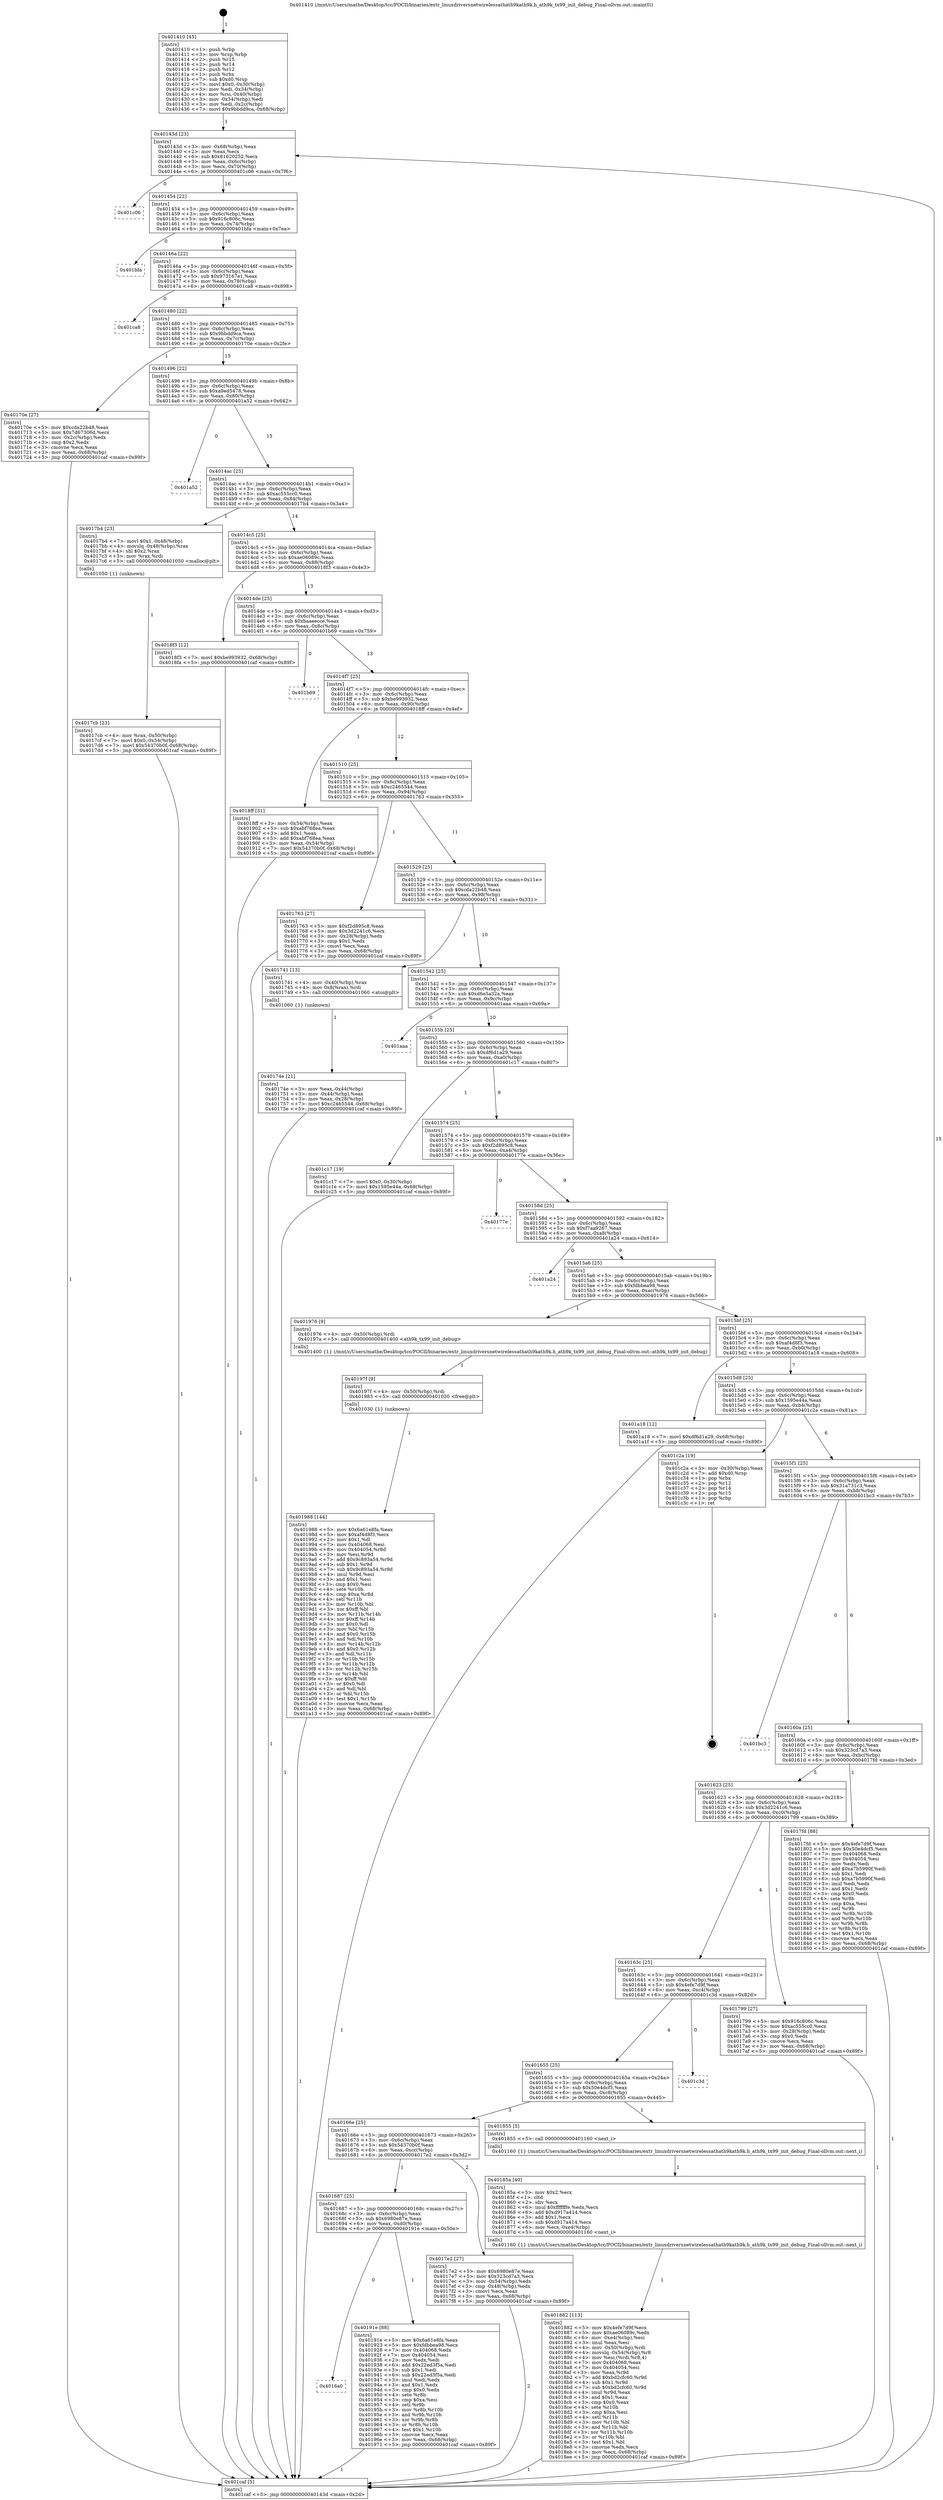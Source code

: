 digraph "0x401410" {
  label = "0x401410 (/mnt/c/Users/mathe/Desktop/tcc/POCII/binaries/extr_linuxdriversnetwirelessathath9kath9k.h_ath9k_tx99_init_debug_Final-ollvm.out::main(0))"
  labelloc = "t"
  node[shape=record]

  Entry [label="",width=0.3,height=0.3,shape=circle,fillcolor=black,style=filled]
  "0x40143d" [label="{
     0x40143d [23]\l
     | [instrs]\l
     &nbsp;&nbsp;0x40143d \<+3\>: mov -0x68(%rbp),%eax\l
     &nbsp;&nbsp;0x401440 \<+2\>: mov %eax,%ecx\l
     &nbsp;&nbsp;0x401442 \<+6\>: sub $0x81620252,%ecx\l
     &nbsp;&nbsp;0x401448 \<+3\>: mov %eax,-0x6c(%rbp)\l
     &nbsp;&nbsp;0x40144b \<+3\>: mov %ecx,-0x70(%rbp)\l
     &nbsp;&nbsp;0x40144e \<+6\>: je 0000000000401c06 \<main+0x7f6\>\l
  }"]
  "0x401c06" [label="{
     0x401c06\l
  }", style=dashed]
  "0x401454" [label="{
     0x401454 [22]\l
     | [instrs]\l
     &nbsp;&nbsp;0x401454 \<+5\>: jmp 0000000000401459 \<main+0x49\>\l
     &nbsp;&nbsp;0x401459 \<+3\>: mov -0x6c(%rbp),%eax\l
     &nbsp;&nbsp;0x40145c \<+5\>: sub $0x916c806c,%eax\l
     &nbsp;&nbsp;0x401461 \<+3\>: mov %eax,-0x74(%rbp)\l
     &nbsp;&nbsp;0x401464 \<+6\>: je 0000000000401bfa \<main+0x7ea\>\l
  }"]
  Exit [label="",width=0.3,height=0.3,shape=circle,fillcolor=black,style=filled,peripheries=2]
  "0x401bfa" [label="{
     0x401bfa\l
  }", style=dashed]
  "0x40146a" [label="{
     0x40146a [22]\l
     | [instrs]\l
     &nbsp;&nbsp;0x40146a \<+5\>: jmp 000000000040146f \<main+0x5f\>\l
     &nbsp;&nbsp;0x40146f \<+3\>: mov -0x6c(%rbp),%eax\l
     &nbsp;&nbsp;0x401472 \<+5\>: sub $0x973167e1,%eax\l
     &nbsp;&nbsp;0x401477 \<+3\>: mov %eax,-0x78(%rbp)\l
     &nbsp;&nbsp;0x40147a \<+6\>: je 0000000000401ca8 \<main+0x898\>\l
  }"]
  "0x401988" [label="{
     0x401988 [144]\l
     | [instrs]\l
     &nbsp;&nbsp;0x401988 \<+5\>: mov $0x6a61e8fa,%eax\l
     &nbsp;&nbsp;0x40198d \<+5\>: mov $0xaf4d8f3,%ecx\l
     &nbsp;&nbsp;0x401992 \<+2\>: mov $0x1,%dl\l
     &nbsp;&nbsp;0x401994 \<+7\>: mov 0x404068,%esi\l
     &nbsp;&nbsp;0x40199b \<+8\>: mov 0x404054,%r8d\l
     &nbsp;&nbsp;0x4019a3 \<+3\>: mov %esi,%r9d\l
     &nbsp;&nbsp;0x4019a6 \<+7\>: add $0x9c893a54,%r9d\l
     &nbsp;&nbsp;0x4019ad \<+4\>: sub $0x1,%r9d\l
     &nbsp;&nbsp;0x4019b1 \<+7\>: sub $0x9c893a54,%r9d\l
     &nbsp;&nbsp;0x4019b8 \<+4\>: imul %r9d,%esi\l
     &nbsp;&nbsp;0x4019bc \<+3\>: and $0x1,%esi\l
     &nbsp;&nbsp;0x4019bf \<+3\>: cmp $0x0,%esi\l
     &nbsp;&nbsp;0x4019c2 \<+4\>: sete %r10b\l
     &nbsp;&nbsp;0x4019c6 \<+4\>: cmp $0xa,%r8d\l
     &nbsp;&nbsp;0x4019ca \<+4\>: setl %r11b\l
     &nbsp;&nbsp;0x4019ce \<+3\>: mov %r10b,%bl\l
     &nbsp;&nbsp;0x4019d1 \<+3\>: xor $0xff,%bl\l
     &nbsp;&nbsp;0x4019d4 \<+3\>: mov %r11b,%r14b\l
     &nbsp;&nbsp;0x4019d7 \<+4\>: xor $0xff,%r14b\l
     &nbsp;&nbsp;0x4019db \<+3\>: xor $0x0,%dl\l
     &nbsp;&nbsp;0x4019de \<+3\>: mov %bl,%r15b\l
     &nbsp;&nbsp;0x4019e1 \<+4\>: and $0x0,%r15b\l
     &nbsp;&nbsp;0x4019e5 \<+3\>: and %dl,%r10b\l
     &nbsp;&nbsp;0x4019e8 \<+3\>: mov %r14b,%r12b\l
     &nbsp;&nbsp;0x4019eb \<+4\>: and $0x0,%r12b\l
     &nbsp;&nbsp;0x4019ef \<+3\>: and %dl,%r11b\l
     &nbsp;&nbsp;0x4019f2 \<+3\>: or %r10b,%r15b\l
     &nbsp;&nbsp;0x4019f5 \<+3\>: or %r11b,%r12b\l
     &nbsp;&nbsp;0x4019f8 \<+3\>: xor %r12b,%r15b\l
     &nbsp;&nbsp;0x4019fb \<+3\>: or %r14b,%bl\l
     &nbsp;&nbsp;0x4019fe \<+3\>: xor $0xff,%bl\l
     &nbsp;&nbsp;0x401a01 \<+3\>: or $0x0,%dl\l
     &nbsp;&nbsp;0x401a04 \<+2\>: and %dl,%bl\l
     &nbsp;&nbsp;0x401a06 \<+3\>: or %bl,%r15b\l
     &nbsp;&nbsp;0x401a09 \<+4\>: test $0x1,%r15b\l
     &nbsp;&nbsp;0x401a0d \<+3\>: cmovne %ecx,%eax\l
     &nbsp;&nbsp;0x401a10 \<+3\>: mov %eax,-0x68(%rbp)\l
     &nbsp;&nbsp;0x401a13 \<+5\>: jmp 0000000000401caf \<main+0x89f\>\l
  }"]
  "0x401ca8" [label="{
     0x401ca8\l
  }", style=dashed]
  "0x401480" [label="{
     0x401480 [22]\l
     | [instrs]\l
     &nbsp;&nbsp;0x401480 \<+5\>: jmp 0000000000401485 \<main+0x75\>\l
     &nbsp;&nbsp;0x401485 \<+3\>: mov -0x6c(%rbp),%eax\l
     &nbsp;&nbsp;0x401488 \<+5\>: sub $0x9bbdd9ca,%eax\l
     &nbsp;&nbsp;0x40148d \<+3\>: mov %eax,-0x7c(%rbp)\l
     &nbsp;&nbsp;0x401490 \<+6\>: je 000000000040170e \<main+0x2fe\>\l
  }"]
  "0x40197f" [label="{
     0x40197f [9]\l
     | [instrs]\l
     &nbsp;&nbsp;0x40197f \<+4\>: mov -0x50(%rbp),%rdi\l
     &nbsp;&nbsp;0x401983 \<+5\>: call 0000000000401030 \<free@plt\>\l
     | [calls]\l
     &nbsp;&nbsp;0x401030 \{1\} (unknown)\l
  }"]
  "0x40170e" [label="{
     0x40170e [27]\l
     | [instrs]\l
     &nbsp;&nbsp;0x40170e \<+5\>: mov $0xcda22b48,%eax\l
     &nbsp;&nbsp;0x401713 \<+5\>: mov $0x7d67306d,%ecx\l
     &nbsp;&nbsp;0x401718 \<+3\>: mov -0x2c(%rbp),%edx\l
     &nbsp;&nbsp;0x40171b \<+3\>: cmp $0x2,%edx\l
     &nbsp;&nbsp;0x40171e \<+3\>: cmovne %ecx,%eax\l
     &nbsp;&nbsp;0x401721 \<+3\>: mov %eax,-0x68(%rbp)\l
     &nbsp;&nbsp;0x401724 \<+5\>: jmp 0000000000401caf \<main+0x89f\>\l
  }"]
  "0x401496" [label="{
     0x401496 [22]\l
     | [instrs]\l
     &nbsp;&nbsp;0x401496 \<+5\>: jmp 000000000040149b \<main+0x8b\>\l
     &nbsp;&nbsp;0x40149b \<+3\>: mov -0x6c(%rbp),%eax\l
     &nbsp;&nbsp;0x40149e \<+5\>: sub $0xa9ed5478,%eax\l
     &nbsp;&nbsp;0x4014a3 \<+3\>: mov %eax,-0x80(%rbp)\l
     &nbsp;&nbsp;0x4014a6 \<+6\>: je 0000000000401a52 \<main+0x642\>\l
  }"]
  "0x401caf" [label="{
     0x401caf [5]\l
     | [instrs]\l
     &nbsp;&nbsp;0x401caf \<+5\>: jmp 000000000040143d \<main+0x2d\>\l
  }"]
  "0x401410" [label="{
     0x401410 [45]\l
     | [instrs]\l
     &nbsp;&nbsp;0x401410 \<+1\>: push %rbp\l
     &nbsp;&nbsp;0x401411 \<+3\>: mov %rsp,%rbp\l
     &nbsp;&nbsp;0x401414 \<+2\>: push %r15\l
     &nbsp;&nbsp;0x401416 \<+2\>: push %r14\l
     &nbsp;&nbsp;0x401418 \<+2\>: push %r12\l
     &nbsp;&nbsp;0x40141a \<+1\>: push %rbx\l
     &nbsp;&nbsp;0x40141b \<+7\>: sub $0xd0,%rsp\l
     &nbsp;&nbsp;0x401422 \<+7\>: movl $0x0,-0x30(%rbp)\l
     &nbsp;&nbsp;0x401429 \<+3\>: mov %edi,-0x34(%rbp)\l
     &nbsp;&nbsp;0x40142c \<+4\>: mov %rsi,-0x40(%rbp)\l
     &nbsp;&nbsp;0x401430 \<+3\>: mov -0x34(%rbp),%edi\l
     &nbsp;&nbsp;0x401433 \<+3\>: mov %edi,-0x2c(%rbp)\l
     &nbsp;&nbsp;0x401436 \<+7\>: movl $0x9bbdd9ca,-0x68(%rbp)\l
  }"]
  "0x4016a0" [label="{
     0x4016a0\l
  }", style=dashed]
  "0x401a52" [label="{
     0x401a52\l
  }", style=dashed]
  "0x4014ac" [label="{
     0x4014ac [25]\l
     | [instrs]\l
     &nbsp;&nbsp;0x4014ac \<+5\>: jmp 00000000004014b1 \<main+0xa1\>\l
     &nbsp;&nbsp;0x4014b1 \<+3\>: mov -0x6c(%rbp),%eax\l
     &nbsp;&nbsp;0x4014b4 \<+5\>: sub $0xac555cc0,%eax\l
     &nbsp;&nbsp;0x4014b9 \<+6\>: mov %eax,-0x84(%rbp)\l
     &nbsp;&nbsp;0x4014bf \<+6\>: je 00000000004017b4 \<main+0x3a4\>\l
  }"]
  "0x40191e" [label="{
     0x40191e [88]\l
     | [instrs]\l
     &nbsp;&nbsp;0x40191e \<+5\>: mov $0x6a61e8fa,%eax\l
     &nbsp;&nbsp;0x401923 \<+5\>: mov $0xfdbbea98,%ecx\l
     &nbsp;&nbsp;0x401928 \<+7\>: mov 0x404068,%edx\l
     &nbsp;&nbsp;0x40192f \<+7\>: mov 0x404054,%esi\l
     &nbsp;&nbsp;0x401936 \<+2\>: mov %edx,%edi\l
     &nbsp;&nbsp;0x401938 \<+6\>: add $0x22ed3f5a,%edi\l
     &nbsp;&nbsp;0x40193e \<+3\>: sub $0x1,%edi\l
     &nbsp;&nbsp;0x401941 \<+6\>: sub $0x22ed3f5a,%edi\l
     &nbsp;&nbsp;0x401947 \<+3\>: imul %edi,%edx\l
     &nbsp;&nbsp;0x40194a \<+3\>: and $0x1,%edx\l
     &nbsp;&nbsp;0x40194d \<+3\>: cmp $0x0,%edx\l
     &nbsp;&nbsp;0x401950 \<+4\>: sete %r8b\l
     &nbsp;&nbsp;0x401954 \<+3\>: cmp $0xa,%esi\l
     &nbsp;&nbsp;0x401957 \<+4\>: setl %r9b\l
     &nbsp;&nbsp;0x40195b \<+3\>: mov %r8b,%r10b\l
     &nbsp;&nbsp;0x40195e \<+3\>: and %r9b,%r10b\l
     &nbsp;&nbsp;0x401961 \<+3\>: xor %r9b,%r8b\l
     &nbsp;&nbsp;0x401964 \<+3\>: or %r8b,%r10b\l
     &nbsp;&nbsp;0x401967 \<+4\>: test $0x1,%r10b\l
     &nbsp;&nbsp;0x40196b \<+3\>: cmovne %ecx,%eax\l
     &nbsp;&nbsp;0x40196e \<+3\>: mov %eax,-0x68(%rbp)\l
     &nbsp;&nbsp;0x401971 \<+5\>: jmp 0000000000401caf \<main+0x89f\>\l
  }"]
  "0x4017b4" [label="{
     0x4017b4 [23]\l
     | [instrs]\l
     &nbsp;&nbsp;0x4017b4 \<+7\>: movl $0x1,-0x48(%rbp)\l
     &nbsp;&nbsp;0x4017bb \<+4\>: movslq -0x48(%rbp),%rax\l
     &nbsp;&nbsp;0x4017bf \<+4\>: shl $0x2,%rax\l
     &nbsp;&nbsp;0x4017c3 \<+3\>: mov %rax,%rdi\l
     &nbsp;&nbsp;0x4017c6 \<+5\>: call 0000000000401050 \<malloc@plt\>\l
     | [calls]\l
     &nbsp;&nbsp;0x401050 \{1\} (unknown)\l
  }"]
  "0x4014c5" [label="{
     0x4014c5 [25]\l
     | [instrs]\l
     &nbsp;&nbsp;0x4014c5 \<+5\>: jmp 00000000004014ca \<main+0xba\>\l
     &nbsp;&nbsp;0x4014ca \<+3\>: mov -0x6c(%rbp),%eax\l
     &nbsp;&nbsp;0x4014cd \<+5\>: sub $0xae06089c,%eax\l
     &nbsp;&nbsp;0x4014d2 \<+6\>: mov %eax,-0x88(%rbp)\l
     &nbsp;&nbsp;0x4014d8 \<+6\>: je 00000000004018f3 \<main+0x4e3\>\l
  }"]
  "0x401882" [label="{
     0x401882 [113]\l
     | [instrs]\l
     &nbsp;&nbsp;0x401882 \<+5\>: mov $0x4efe7d9f,%ecx\l
     &nbsp;&nbsp;0x401887 \<+5\>: mov $0xae06089c,%edx\l
     &nbsp;&nbsp;0x40188c \<+6\>: mov -0xe4(%rbp),%esi\l
     &nbsp;&nbsp;0x401892 \<+3\>: imul %eax,%esi\l
     &nbsp;&nbsp;0x401895 \<+4\>: mov -0x50(%rbp),%rdi\l
     &nbsp;&nbsp;0x401899 \<+4\>: movslq -0x54(%rbp),%r8\l
     &nbsp;&nbsp;0x40189d \<+4\>: mov %esi,(%rdi,%r8,4)\l
     &nbsp;&nbsp;0x4018a1 \<+7\>: mov 0x404068,%eax\l
     &nbsp;&nbsp;0x4018a8 \<+7\>: mov 0x404054,%esi\l
     &nbsp;&nbsp;0x4018af \<+3\>: mov %eax,%r9d\l
     &nbsp;&nbsp;0x4018b2 \<+7\>: add $0xbd2cfc60,%r9d\l
     &nbsp;&nbsp;0x4018b9 \<+4\>: sub $0x1,%r9d\l
     &nbsp;&nbsp;0x4018bd \<+7\>: sub $0xbd2cfc60,%r9d\l
     &nbsp;&nbsp;0x4018c4 \<+4\>: imul %r9d,%eax\l
     &nbsp;&nbsp;0x4018c8 \<+3\>: and $0x1,%eax\l
     &nbsp;&nbsp;0x4018cb \<+3\>: cmp $0x0,%eax\l
     &nbsp;&nbsp;0x4018ce \<+4\>: sete %r10b\l
     &nbsp;&nbsp;0x4018d2 \<+3\>: cmp $0xa,%esi\l
     &nbsp;&nbsp;0x4018d5 \<+4\>: setl %r11b\l
     &nbsp;&nbsp;0x4018d9 \<+3\>: mov %r10b,%bl\l
     &nbsp;&nbsp;0x4018dc \<+3\>: and %r11b,%bl\l
     &nbsp;&nbsp;0x4018df \<+3\>: xor %r11b,%r10b\l
     &nbsp;&nbsp;0x4018e2 \<+3\>: or %r10b,%bl\l
     &nbsp;&nbsp;0x4018e5 \<+3\>: test $0x1,%bl\l
     &nbsp;&nbsp;0x4018e8 \<+3\>: cmovne %edx,%ecx\l
     &nbsp;&nbsp;0x4018eb \<+3\>: mov %ecx,-0x68(%rbp)\l
     &nbsp;&nbsp;0x4018ee \<+5\>: jmp 0000000000401caf \<main+0x89f\>\l
  }"]
  "0x4018f3" [label="{
     0x4018f3 [12]\l
     | [instrs]\l
     &nbsp;&nbsp;0x4018f3 \<+7\>: movl $0xbe993932,-0x68(%rbp)\l
     &nbsp;&nbsp;0x4018fa \<+5\>: jmp 0000000000401caf \<main+0x89f\>\l
  }"]
  "0x4014de" [label="{
     0x4014de [25]\l
     | [instrs]\l
     &nbsp;&nbsp;0x4014de \<+5\>: jmp 00000000004014e3 \<main+0xd3\>\l
     &nbsp;&nbsp;0x4014e3 \<+3\>: mov -0x6c(%rbp),%eax\l
     &nbsp;&nbsp;0x4014e6 \<+5\>: sub $0xbaaeecce,%eax\l
     &nbsp;&nbsp;0x4014eb \<+6\>: mov %eax,-0x8c(%rbp)\l
     &nbsp;&nbsp;0x4014f1 \<+6\>: je 0000000000401b69 \<main+0x759\>\l
  }"]
  "0x40185a" [label="{
     0x40185a [40]\l
     | [instrs]\l
     &nbsp;&nbsp;0x40185a \<+5\>: mov $0x2,%ecx\l
     &nbsp;&nbsp;0x40185f \<+1\>: cltd\l
     &nbsp;&nbsp;0x401860 \<+2\>: idiv %ecx\l
     &nbsp;&nbsp;0x401862 \<+6\>: imul $0xfffffffe,%edx,%ecx\l
     &nbsp;&nbsp;0x401868 \<+6\>: add $0xd917a414,%ecx\l
     &nbsp;&nbsp;0x40186e \<+3\>: add $0x1,%ecx\l
     &nbsp;&nbsp;0x401871 \<+6\>: sub $0xd917a414,%ecx\l
     &nbsp;&nbsp;0x401877 \<+6\>: mov %ecx,-0xe4(%rbp)\l
     &nbsp;&nbsp;0x40187d \<+5\>: call 0000000000401160 \<next_i\>\l
     | [calls]\l
     &nbsp;&nbsp;0x401160 \{1\} (/mnt/c/Users/mathe/Desktop/tcc/POCII/binaries/extr_linuxdriversnetwirelessathath9kath9k.h_ath9k_tx99_init_debug_Final-ollvm.out::next_i)\l
  }"]
  "0x401b69" [label="{
     0x401b69\l
  }", style=dashed]
  "0x4014f7" [label="{
     0x4014f7 [25]\l
     | [instrs]\l
     &nbsp;&nbsp;0x4014f7 \<+5\>: jmp 00000000004014fc \<main+0xec\>\l
     &nbsp;&nbsp;0x4014fc \<+3\>: mov -0x6c(%rbp),%eax\l
     &nbsp;&nbsp;0x4014ff \<+5\>: sub $0xbe993932,%eax\l
     &nbsp;&nbsp;0x401504 \<+6\>: mov %eax,-0x90(%rbp)\l
     &nbsp;&nbsp;0x40150a \<+6\>: je 00000000004018ff \<main+0x4ef\>\l
  }"]
  "0x401687" [label="{
     0x401687 [25]\l
     | [instrs]\l
     &nbsp;&nbsp;0x401687 \<+5\>: jmp 000000000040168c \<main+0x27c\>\l
     &nbsp;&nbsp;0x40168c \<+3\>: mov -0x6c(%rbp),%eax\l
     &nbsp;&nbsp;0x40168f \<+5\>: sub $0x6980e87e,%eax\l
     &nbsp;&nbsp;0x401694 \<+6\>: mov %eax,-0xd0(%rbp)\l
     &nbsp;&nbsp;0x40169a \<+6\>: je 000000000040191e \<main+0x50e\>\l
  }"]
  "0x4018ff" [label="{
     0x4018ff [31]\l
     | [instrs]\l
     &nbsp;&nbsp;0x4018ff \<+3\>: mov -0x54(%rbp),%eax\l
     &nbsp;&nbsp;0x401902 \<+5\>: sub $0xabf768ea,%eax\l
     &nbsp;&nbsp;0x401907 \<+3\>: add $0x1,%eax\l
     &nbsp;&nbsp;0x40190a \<+5\>: add $0xabf768ea,%eax\l
     &nbsp;&nbsp;0x40190f \<+3\>: mov %eax,-0x54(%rbp)\l
     &nbsp;&nbsp;0x401912 \<+7\>: movl $0x54370b0f,-0x68(%rbp)\l
     &nbsp;&nbsp;0x401919 \<+5\>: jmp 0000000000401caf \<main+0x89f\>\l
  }"]
  "0x401510" [label="{
     0x401510 [25]\l
     | [instrs]\l
     &nbsp;&nbsp;0x401510 \<+5\>: jmp 0000000000401515 \<main+0x105\>\l
     &nbsp;&nbsp;0x401515 \<+3\>: mov -0x6c(%rbp),%eax\l
     &nbsp;&nbsp;0x401518 \<+5\>: sub $0xc2465544,%eax\l
     &nbsp;&nbsp;0x40151d \<+6\>: mov %eax,-0x94(%rbp)\l
     &nbsp;&nbsp;0x401523 \<+6\>: je 0000000000401763 \<main+0x353\>\l
  }"]
  "0x4017e2" [label="{
     0x4017e2 [27]\l
     | [instrs]\l
     &nbsp;&nbsp;0x4017e2 \<+5\>: mov $0x6980e87e,%eax\l
     &nbsp;&nbsp;0x4017e7 \<+5\>: mov $0x323cd7a3,%ecx\l
     &nbsp;&nbsp;0x4017ec \<+3\>: mov -0x54(%rbp),%edx\l
     &nbsp;&nbsp;0x4017ef \<+3\>: cmp -0x48(%rbp),%edx\l
     &nbsp;&nbsp;0x4017f2 \<+3\>: cmovl %ecx,%eax\l
     &nbsp;&nbsp;0x4017f5 \<+3\>: mov %eax,-0x68(%rbp)\l
     &nbsp;&nbsp;0x4017f8 \<+5\>: jmp 0000000000401caf \<main+0x89f\>\l
  }"]
  "0x401763" [label="{
     0x401763 [27]\l
     | [instrs]\l
     &nbsp;&nbsp;0x401763 \<+5\>: mov $0xf2d895c8,%eax\l
     &nbsp;&nbsp;0x401768 \<+5\>: mov $0x3d2241c6,%ecx\l
     &nbsp;&nbsp;0x40176d \<+3\>: mov -0x28(%rbp),%edx\l
     &nbsp;&nbsp;0x401770 \<+3\>: cmp $0x1,%edx\l
     &nbsp;&nbsp;0x401773 \<+3\>: cmovl %ecx,%eax\l
     &nbsp;&nbsp;0x401776 \<+3\>: mov %eax,-0x68(%rbp)\l
     &nbsp;&nbsp;0x401779 \<+5\>: jmp 0000000000401caf \<main+0x89f\>\l
  }"]
  "0x401529" [label="{
     0x401529 [25]\l
     | [instrs]\l
     &nbsp;&nbsp;0x401529 \<+5\>: jmp 000000000040152e \<main+0x11e\>\l
     &nbsp;&nbsp;0x40152e \<+3\>: mov -0x6c(%rbp),%eax\l
     &nbsp;&nbsp;0x401531 \<+5\>: sub $0xcda22b48,%eax\l
     &nbsp;&nbsp;0x401536 \<+6\>: mov %eax,-0x98(%rbp)\l
     &nbsp;&nbsp;0x40153c \<+6\>: je 0000000000401741 \<main+0x331\>\l
  }"]
  "0x40166e" [label="{
     0x40166e [25]\l
     | [instrs]\l
     &nbsp;&nbsp;0x40166e \<+5\>: jmp 0000000000401673 \<main+0x263\>\l
     &nbsp;&nbsp;0x401673 \<+3\>: mov -0x6c(%rbp),%eax\l
     &nbsp;&nbsp;0x401676 \<+5\>: sub $0x54370b0f,%eax\l
     &nbsp;&nbsp;0x40167b \<+6\>: mov %eax,-0xcc(%rbp)\l
     &nbsp;&nbsp;0x401681 \<+6\>: je 00000000004017e2 \<main+0x3d2\>\l
  }"]
  "0x401741" [label="{
     0x401741 [13]\l
     | [instrs]\l
     &nbsp;&nbsp;0x401741 \<+4\>: mov -0x40(%rbp),%rax\l
     &nbsp;&nbsp;0x401745 \<+4\>: mov 0x8(%rax),%rdi\l
     &nbsp;&nbsp;0x401749 \<+5\>: call 0000000000401060 \<atoi@plt\>\l
     | [calls]\l
     &nbsp;&nbsp;0x401060 \{1\} (unknown)\l
  }"]
  "0x401542" [label="{
     0x401542 [25]\l
     | [instrs]\l
     &nbsp;&nbsp;0x401542 \<+5\>: jmp 0000000000401547 \<main+0x137\>\l
     &nbsp;&nbsp;0x401547 \<+3\>: mov -0x6c(%rbp),%eax\l
     &nbsp;&nbsp;0x40154a \<+5\>: sub $0xd6e5a32a,%eax\l
     &nbsp;&nbsp;0x40154f \<+6\>: mov %eax,-0x9c(%rbp)\l
     &nbsp;&nbsp;0x401555 \<+6\>: je 0000000000401aaa \<main+0x69a\>\l
  }"]
  "0x40174e" [label="{
     0x40174e [21]\l
     | [instrs]\l
     &nbsp;&nbsp;0x40174e \<+3\>: mov %eax,-0x44(%rbp)\l
     &nbsp;&nbsp;0x401751 \<+3\>: mov -0x44(%rbp),%eax\l
     &nbsp;&nbsp;0x401754 \<+3\>: mov %eax,-0x28(%rbp)\l
     &nbsp;&nbsp;0x401757 \<+7\>: movl $0xc2465544,-0x68(%rbp)\l
     &nbsp;&nbsp;0x40175e \<+5\>: jmp 0000000000401caf \<main+0x89f\>\l
  }"]
  "0x401855" [label="{
     0x401855 [5]\l
     | [instrs]\l
     &nbsp;&nbsp;0x401855 \<+5\>: call 0000000000401160 \<next_i\>\l
     | [calls]\l
     &nbsp;&nbsp;0x401160 \{1\} (/mnt/c/Users/mathe/Desktop/tcc/POCII/binaries/extr_linuxdriversnetwirelessathath9kath9k.h_ath9k_tx99_init_debug_Final-ollvm.out::next_i)\l
  }"]
  "0x401aaa" [label="{
     0x401aaa\l
  }", style=dashed]
  "0x40155b" [label="{
     0x40155b [25]\l
     | [instrs]\l
     &nbsp;&nbsp;0x40155b \<+5\>: jmp 0000000000401560 \<main+0x150\>\l
     &nbsp;&nbsp;0x401560 \<+3\>: mov -0x6c(%rbp),%eax\l
     &nbsp;&nbsp;0x401563 \<+5\>: sub $0xdf6d1a29,%eax\l
     &nbsp;&nbsp;0x401568 \<+6\>: mov %eax,-0xa0(%rbp)\l
     &nbsp;&nbsp;0x40156e \<+6\>: je 0000000000401c17 \<main+0x807\>\l
  }"]
  "0x401655" [label="{
     0x401655 [25]\l
     | [instrs]\l
     &nbsp;&nbsp;0x401655 \<+5\>: jmp 000000000040165a \<main+0x24a\>\l
     &nbsp;&nbsp;0x40165a \<+3\>: mov -0x6c(%rbp),%eax\l
     &nbsp;&nbsp;0x40165d \<+5\>: sub $0x50e4dcf5,%eax\l
     &nbsp;&nbsp;0x401662 \<+6\>: mov %eax,-0xc8(%rbp)\l
     &nbsp;&nbsp;0x401668 \<+6\>: je 0000000000401855 \<main+0x445\>\l
  }"]
  "0x401c17" [label="{
     0x401c17 [19]\l
     | [instrs]\l
     &nbsp;&nbsp;0x401c17 \<+7\>: movl $0x0,-0x30(%rbp)\l
     &nbsp;&nbsp;0x401c1e \<+7\>: movl $0x1595e44a,-0x68(%rbp)\l
     &nbsp;&nbsp;0x401c25 \<+5\>: jmp 0000000000401caf \<main+0x89f\>\l
  }"]
  "0x401574" [label="{
     0x401574 [25]\l
     | [instrs]\l
     &nbsp;&nbsp;0x401574 \<+5\>: jmp 0000000000401579 \<main+0x169\>\l
     &nbsp;&nbsp;0x401579 \<+3\>: mov -0x6c(%rbp),%eax\l
     &nbsp;&nbsp;0x40157c \<+5\>: sub $0xf2d895c8,%eax\l
     &nbsp;&nbsp;0x401581 \<+6\>: mov %eax,-0xa4(%rbp)\l
     &nbsp;&nbsp;0x401587 \<+6\>: je 000000000040177e \<main+0x36e\>\l
  }"]
  "0x401c3d" [label="{
     0x401c3d\l
  }", style=dashed]
  "0x40177e" [label="{
     0x40177e\l
  }", style=dashed]
  "0x40158d" [label="{
     0x40158d [25]\l
     | [instrs]\l
     &nbsp;&nbsp;0x40158d \<+5\>: jmp 0000000000401592 \<main+0x182\>\l
     &nbsp;&nbsp;0x401592 \<+3\>: mov -0x6c(%rbp),%eax\l
     &nbsp;&nbsp;0x401595 \<+5\>: sub $0xf7aa9267,%eax\l
     &nbsp;&nbsp;0x40159a \<+6\>: mov %eax,-0xa8(%rbp)\l
     &nbsp;&nbsp;0x4015a0 \<+6\>: je 0000000000401a24 \<main+0x614\>\l
  }"]
  "0x4017cb" [label="{
     0x4017cb [23]\l
     | [instrs]\l
     &nbsp;&nbsp;0x4017cb \<+4\>: mov %rax,-0x50(%rbp)\l
     &nbsp;&nbsp;0x4017cf \<+7\>: movl $0x0,-0x54(%rbp)\l
     &nbsp;&nbsp;0x4017d6 \<+7\>: movl $0x54370b0f,-0x68(%rbp)\l
     &nbsp;&nbsp;0x4017dd \<+5\>: jmp 0000000000401caf \<main+0x89f\>\l
  }"]
  "0x401a24" [label="{
     0x401a24\l
  }", style=dashed]
  "0x4015a6" [label="{
     0x4015a6 [25]\l
     | [instrs]\l
     &nbsp;&nbsp;0x4015a6 \<+5\>: jmp 00000000004015ab \<main+0x19b\>\l
     &nbsp;&nbsp;0x4015ab \<+3\>: mov -0x6c(%rbp),%eax\l
     &nbsp;&nbsp;0x4015ae \<+5\>: sub $0xfdbbea98,%eax\l
     &nbsp;&nbsp;0x4015b3 \<+6\>: mov %eax,-0xac(%rbp)\l
     &nbsp;&nbsp;0x4015b9 \<+6\>: je 0000000000401976 \<main+0x566\>\l
  }"]
  "0x40163c" [label="{
     0x40163c [25]\l
     | [instrs]\l
     &nbsp;&nbsp;0x40163c \<+5\>: jmp 0000000000401641 \<main+0x231\>\l
     &nbsp;&nbsp;0x401641 \<+3\>: mov -0x6c(%rbp),%eax\l
     &nbsp;&nbsp;0x401644 \<+5\>: sub $0x4efe7d9f,%eax\l
     &nbsp;&nbsp;0x401649 \<+6\>: mov %eax,-0xc4(%rbp)\l
     &nbsp;&nbsp;0x40164f \<+6\>: je 0000000000401c3d \<main+0x82d\>\l
  }"]
  "0x401976" [label="{
     0x401976 [9]\l
     | [instrs]\l
     &nbsp;&nbsp;0x401976 \<+4\>: mov -0x50(%rbp),%rdi\l
     &nbsp;&nbsp;0x40197a \<+5\>: call 0000000000401400 \<ath9k_tx99_init_debug\>\l
     | [calls]\l
     &nbsp;&nbsp;0x401400 \{1\} (/mnt/c/Users/mathe/Desktop/tcc/POCII/binaries/extr_linuxdriversnetwirelessathath9kath9k.h_ath9k_tx99_init_debug_Final-ollvm.out::ath9k_tx99_init_debug)\l
  }"]
  "0x4015bf" [label="{
     0x4015bf [25]\l
     | [instrs]\l
     &nbsp;&nbsp;0x4015bf \<+5\>: jmp 00000000004015c4 \<main+0x1b4\>\l
     &nbsp;&nbsp;0x4015c4 \<+3\>: mov -0x6c(%rbp),%eax\l
     &nbsp;&nbsp;0x4015c7 \<+5\>: sub $0xaf4d8f3,%eax\l
     &nbsp;&nbsp;0x4015cc \<+6\>: mov %eax,-0xb0(%rbp)\l
     &nbsp;&nbsp;0x4015d2 \<+6\>: je 0000000000401a18 \<main+0x608\>\l
  }"]
  "0x401799" [label="{
     0x401799 [27]\l
     | [instrs]\l
     &nbsp;&nbsp;0x401799 \<+5\>: mov $0x916c806c,%eax\l
     &nbsp;&nbsp;0x40179e \<+5\>: mov $0xac555cc0,%ecx\l
     &nbsp;&nbsp;0x4017a3 \<+3\>: mov -0x28(%rbp),%edx\l
     &nbsp;&nbsp;0x4017a6 \<+3\>: cmp $0x0,%edx\l
     &nbsp;&nbsp;0x4017a9 \<+3\>: cmove %ecx,%eax\l
     &nbsp;&nbsp;0x4017ac \<+3\>: mov %eax,-0x68(%rbp)\l
     &nbsp;&nbsp;0x4017af \<+5\>: jmp 0000000000401caf \<main+0x89f\>\l
  }"]
  "0x401a18" [label="{
     0x401a18 [12]\l
     | [instrs]\l
     &nbsp;&nbsp;0x401a18 \<+7\>: movl $0xdf6d1a29,-0x68(%rbp)\l
     &nbsp;&nbsp;0x401a1f \<+5\>: jmp 0000000000401caf \<main+0x89f\>\l
  }"]
  "0x4015d8" [label="{
     0x4015d8 [25]\l
     | [instrs]\l
     &nbsp;&nbsp;0x4015d8 \<+5\>: jmp 00000000004015dd \<main+0x1cd\>\l
     &nbsp;&nbsp;0x4015dd \<+3\>: mov -0x6c(%rbp),%eax\l
     &nbsp;&nbsp;0x4015e0 \<+5\>: sub $0x1595e44a,%eax\l
     &nbsp;&nbsp;0x4015e5 \<+6\>: mov %eax,-0xb4(%rbp)\l
     &nbsp;&nbsp;0x4015eb \<+6\>: je 0000000000401c2a \<main+0x81a\>\l
  }"]
  "0x401623" [label="{
     0x401623 [25]\l
     | [instrs]\l
     &nbsp;&nbsp;0x401623 \<+5\>: jmp 0000000000401628 \<main+0x218\>\l
     &nbsp;&nbsp;0x401628 \<+3\>: mov -0x6c(%rbp),%eax\l
     &nbsp;&nbsp;0x40162b \<+5\>: sub $0x3d2241c6,%eax\l
     &nbsp;&nbsp;0x401630 \<+6\>: mov %eax,-0xc0(%rbp)\l
     &nbsp;&nbsp;0x401636 \<+6\>: je 0000000000401799 \<main+0x389\>\l
  }"]
  "0x401c2a" [label="{
     0x401c2a [19]\l
     | [instrs]\l
     &nbsp;&nbsp;0x401c2a \<+3\>: mov -0x30(%rbp),%eax\l
     &nbsp;&nbsp;0x401c2d \<+7\>: add $0xd0,%rsp\l
     &nbsp;&nbsp;0x401c34 \<+1\>: pop %rbx\l
     &nbsp;&nbsp;0x401c35 \<+2\>: pop %r12\l
     &nbsp;&nbsp;0x401c37 \<+2\>: pop %r14\l
     &nbsp;&nbsp;0x401c39 \<+2\>: pop %r15\l
     &nbsp;&nbsp;0x401c3b \<+1\>: pop %rbp\l
     &nbsp;&nbsp;0x401c3c \<+1\>: ret\l
  }"]
  "0x4015f1" [label="{
     0x4015f1 [25]\l
     | [instrs]\l
     &nbsp;&nbsp;0x4015f1 \<+5\>: jmp 00000000004015f6 \<main+0x1e6\>\l
     &nbsp;&nbsp;0x4015f6 \<+3\>: mov -0x6c(%rbp),%eax\l
     &nbsp;&nbsp;0x4015f9 \<+5\>: sub $0x31a731c3,%eax\l
     &nbsp;&nbsp;0x4015fe \<+6\>: mov %eax,-0xb8(%rbp)\l
     &nbsp;&nbsp;0x401604 \<+6\>: je 0000000000401bc3 \<main+0x7b3\>\l
  }"]
  "0x4017fd" [label="{
     0x4017fd [88]\l
     | [instrs]\l
     &nbsp;&nbsp;0x4017fd \<+5\>: mov $0x4efe7d9f,%eax\l
     &nbsp;&nbsp;0x401802 \<+5\>: mov $0x50e4dcf5,%ecx\l
     &nbsp;&nbsp;0x401807 \<+7\>: mov 0x404068,%edx\l
     &nbsp;&nbsp;0x40180e \<+7\>: mov 0x404054,%esi\l
     &nbsp;&nbsp;0x401815 \<+2\>: mov %edx,%edi\l
     &nbsp;&nbsp;0x401817 \<+6\>: add $0xa7b5990f,%edi\l
     &nbsp;&nbsp;0x40181d \<+3\>: sub $0x1,%edi\l
     &nbsp;&nbsp;0x401820 \<+6\>: sub $0xa7b5990f,%edi\l
     &nbsp;&nbsp;0x401826 \<+3\>: imul %edi,%edx\l
     &nbsp;&nbsp;0x401829 \<+3\>: and $0x1,%edx\l
     &nbsp;&nbsp;0x40182c \<+3\>: cmp $0x0,%edx\l
     &nbsp;&nbsp;0x40182f \<+4\>: sete %r8b\l
     &nbsp;&nbsp;0x401833 \<+3\>: cmp $0xa,%esi\l
     &nbsp;&nbsp;0x401836 \<+4\>: setl %r9b\l
     &nbsp;&nbsp;0x40183a \<+3\>: mov %r8b,%r10b\l
     &nbsp;&nbsp;0x40183d \<+3\>: and %r9b,%r10b\l
     &nbsp;&nbsp;0x401840 \<+3\>: xor %r9b,%r8b\l
     &nbsp;&nbsp;0x401843 \<+3\>: or %r8b,%r10b\l
     &nbsp;&nbsp;0x401846 \<+4\>: test $0x1,%r10b\l
     &nbsp;&nbsp;0x40184a \<+3\>: cmovne %ecx,%eax\l
     &nbsp;&nbsp;0x40184d \<+3\>: mov %eax,-0x68(%rbp)\l
     &nbsp;&nbsp;0x401850 \<+5\>: jmp 0000000000401caf \<main+0x89f\>\l
  }"]
  "0x401bc3" [label="{
     0x401bc3\l
  }", style=dashed]
  "0x40160a" [label="{
     0x40160a [25]\l
     | [instrs]\l
     &nbsp;&nbsp;0x40160a \<+5\>: jmp 000000000040160f \<main+0x1ff\>\l
     &nbsp;&nbsp;0x40160f \<+3\>: mov -0x6c(%rbp),%eax\l
     &nbsp;&nbsp;0x401612 \<+5\>: sub $0x323cd7a3,%eax\l
     &nbsp;&nbsp;0x401617 \<+6\>: mov %eax,-0xbc(%rbp)\l
     &nbsp;&nbsp;0x40161d \<+6\>: je 00000000004017fd \<main+0x3ed\>\l
  }"]
  Entry -> "0x401410" [label=" 1"]
  "0x40143d" -> "0x401c06" [label=" 0"]
  "0x40143d" -> "0x401454" [label=" 16"]
  "0x401c2a" -> Exit [label=" 1"]
  "0x401454" -> "0x401bfa" [label=" 0"]
  "0x401454" -> "0x40146a" [label=" 16"]
  "0x401c17" -> "0x401caf" [label=" 1"]
  "0x40146a" -> "0x401ca8" [label=" 0"]
  "0x40146a" -> "0x401480" [label=" 16"]
  "0x401a18" -> "0x401caf" [label=" 1"]
  "0x401480" -> "0x40170e" [label=" 1"]
  "0x401480" -> "0x401496" [label=" 15"]
  "0x40170e" -> "0x401caf" [label=" 1"]
  "0x401410" -> "0x40143d" [label=" 1"]
  "0x401caf" -> "0x40143d" [label=" 15"]
  "0x401988" -> "0x401caf" [label=" 1"]
  "0x401496" -> "0x401a52" [label=" 0"]
  "0x401496" -> "0x4014ac" [label=" 15"]
  "0x40197f" -> "0x401988" [label=" 1"]
  "0x4014ac" -> "0x4017b4" [label=" 1"]
  "0x4014ac" -> "0x4014c5" [label=" 14"]
  "0x401976" -> "0x40197f" [label=" 1"]
  "0x4014c5" -> "0x4018f3" [label=" 1"]
  "0x4014c5" -> "0x4014de" [label=" 13"]
  "0x401687" -> "0x4016a0" [label=" 0"]
  "0x4014de" -> "0x401b69" [label=" 0"]
  "0x4014de" -> "0x4014f7" [label=" 13"]
  "0x401687" -> "0x40191e" [label=" 1"]
  "0x4014f7" -> "0x4018ff" [label=" 1"]
  "0x4014f7" -> "0x401510" [label=" 12"]
  "0x40191e" -> "0x401caf" [label=" 1"]
  "0x401510" -> "0x401763" [label=" 1"]
  "0x401510" -> "0x401529" [label=" 11"]
  "0x4018ff" -> "0x401caf" [label=" 1"]
  "0x401529" -> "0x401741" [label=" 1"]
  "0x401529" -> "0x401542" [label=" 10"]
  "0x401741" -> "0x40174e" [label=" 1"]
  "0x40174e" -> "0x401caf" [label=" 1"]
  "0x401763" -> "0x401caf" [label=" 1"]
  "0x401882" -> "0x401caf" [label=" 1"]
  "0x401542" -> "0x401aaa" [label=" 0"]
  "0x401542" -> "0x40155b" [label=" 10"]
  "0x40185a" -> "0x401882" [label=" 1"]
  "0x40155b" -> "0x401c17" [label=" 1"]
  "0x40155b" -> "0x401574" [label=" 9"]
  "0x4017fd" -> "0x401caf" [label=" 1"]
  "0x401574" -> "0x40177e" [label=" 0"]
  "0x401574" -> "0x40158d" [label=" 9"]
  "0x4017e2" -> "0x401caf" [label=" 2"]
  "0x40158d" -> "0x401a24" [label=" 0"]
  "0x40158d" -> "0x4015a6" [label=" 9"]
  "0x40166e" -> "0x4017e2" [label=" 2"]
  "0x4015a6" -> "0x401976" [label=" 1"]
  "0x4015a6" -> "0x4015bf" [label=" 8"]
  "0x4018f3" -> "0x401caf" [label=" 1"]
  "0x4015bf" -> "0x401a18" [label=" 1"]
  "0x4015bf" -> "0x4015d8" [label=" 7"]
  "0x401655" -> "0x40166e" [label=" 3"]
  "0x4015d8" -> "0x401c2a" [label=" 1"]
  "0x4015d8" -> "0x4015f1" [label=" 6"]
  "0x401855" -> "0x40185a" [label=" 1"]
  "0x4015f1" -> "0x401bc3" [label=" 0"]
  "0x4015f1" -> "0x40160a" [label=" 6"]
  "0x40163c" -> "0x401655" [label=" 4"]
  "0x40160a" -> "0x4017fd" [label=" 1"]
  "0x40160a" -> "0x401623" [label=" 5"]
  "0x401655" -> "0x401855" [label=" 1"]
  "0x401623" -> "0x401799" [label=" 1"]
  "0x401623" -> "0x40163c" [label=" 4"]
  "0x401799" -> "0x401caf" [label=" 1"]
  "0x4017b4" -> "0x4017cb" [label=" 1"]
  "0x4017cb" -> "0x401caf" [label=" 1"]
  "0x40166e" -> "0x401687" [label=" 1"]
  "0x40163c" -> "0x401c3d" [label=" 0"]
}
